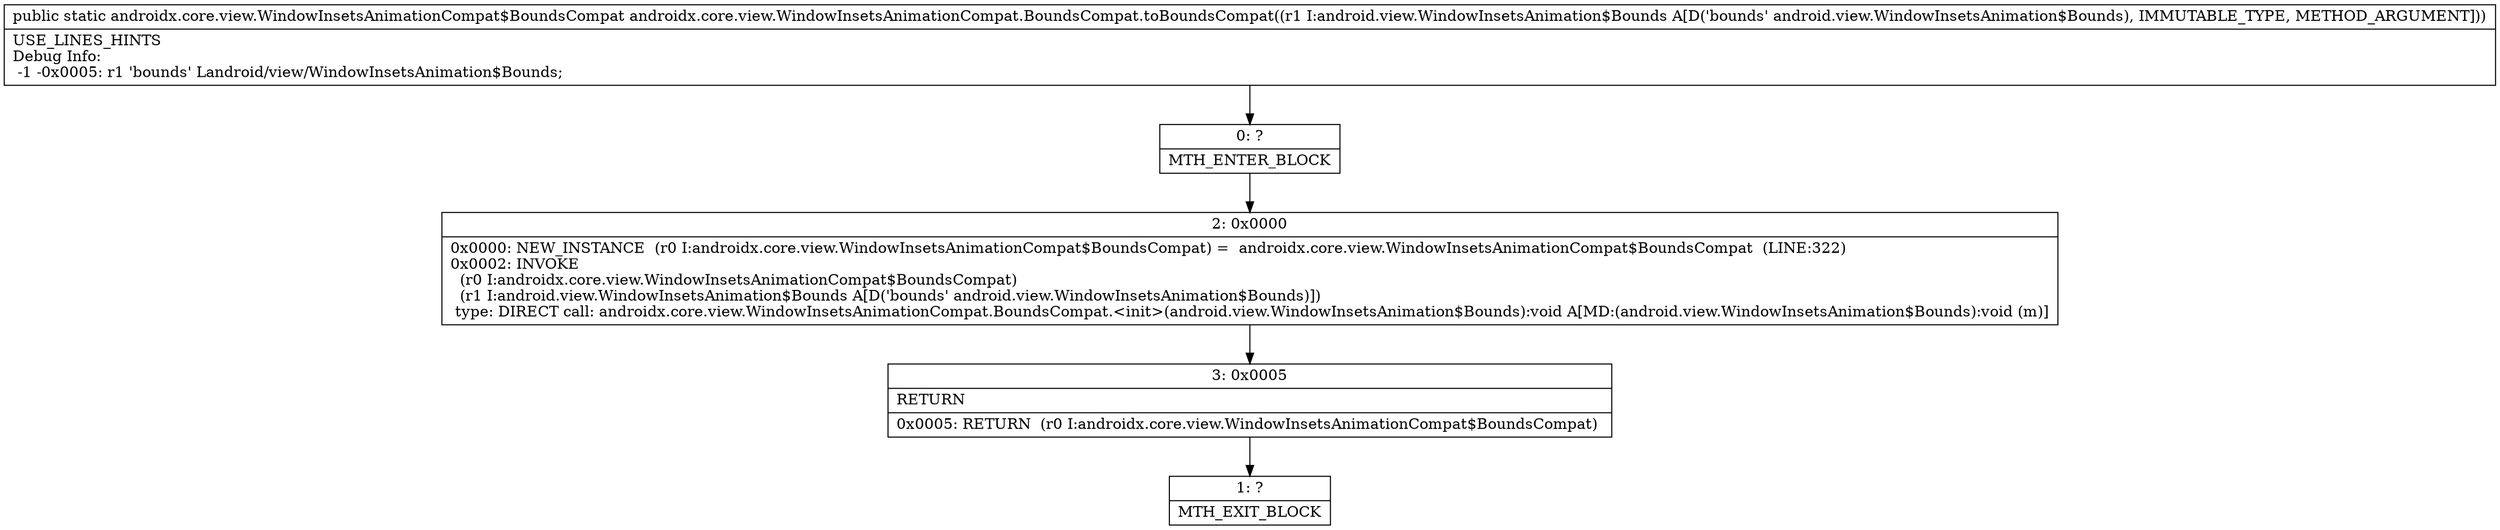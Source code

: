 digraph "CFG forandroidx.core.view.WindowInsetsAnimationCompat.BoundsCompat.toBoundsCompat(Landroid\/view\/WindowInsetsAnimation$Bounds;)Landroidx\/core\/view\/WindowInsetsAnimationCompat$BoundsCompat;" {
Node_0 [shape=record,label="{0\:\ ?|MTH_ENTER_BLOCK\l}"];
Node_2 [shape=record,label="{2\:\ 0x0000|0x0000: NEW_INSTANCE  (r0 I:androidx.core.view.WindowInsetsAnimationCompat$BoundsCompat) =  androidx.core.view.WindowInsetsAnimationCompat$BoundsCompat  (LINE:322)\l0x0002: INVOKE  \l  (r0 I:androidx.core.view.WindowInsetsAnimationCompat$BoundsCompat)\l  (r1 I:android.view.WindowInsetsAnimation$Bounds A[D('bounds' android.view.WindowInsetsAnimation$Bounds)])\l type: DIRECT call: androidx.core.view.WindowInsetsAnimationCompat.BoundsCompat.\<init\>(android.view.WindowInsetsAnimation$Bounds):void A[MD:(android.view.WindowInsetsAnimation$Bounds):void (m)]\l}"];
Node_3 [shape=record,label="{3\:\ 0x0005|RETURN\l|0x0005: RETURN  (r0 I:androidx.core.view.WindowInsetsAnimationCompat$BoundsCompat) \l}"];
Node_1 [shape=record,label="{1\:\ ?|MTH_EXIT_BLOCK\l}"];
MethodNode[shape=record,label="{public static androidx.core.view.WindowInsetsAnimationCompat$BoundsCompat androidx.core.view.WindowInsetsAnimationCompat.BoundsCompat.toBoundsCompat((r1 I:android.view.WindowInsetsAnimation$Bounds A[D('bounds' android.view.WindowInsetsAnimation$Bounds), IMMUTABLE_TYPE, METHOD_ARGUMENT]))  | USE_LINES_HINTS\lDebug Info:\l  \-1 \-0x0005: r1 'bounds' Landroid\/view\/WindowInsetsAnimation$Bounds;\l}"];
MethodNode -> Node_0;Node_0 -> Node_2;
Node_2 -> Node_3;
Node_3 -> Node_1;
}

